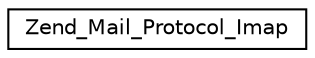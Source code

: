 digraph G
{
  edge [fontname="Helvetica",fontsize="10",labelfontname="Helvetica",labelfontsize="10"];
  node [fontname="Helvetica",fontsize="10",shape=record];
  rankdir="LR";
  Node1 [label="Zend_Mail_Protocol_Imap",height=0.2,width=0.4,color="black", fillcolor="white", style="filled",URL="$class_zend___mail___protocol___imap.html"];
}
